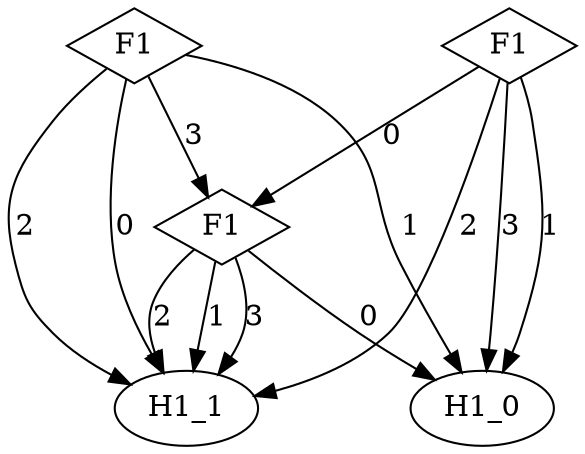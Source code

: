 digraph {
node [label=H1_1,style=""] H1_1
node [label=H1_1,style=""] H1_1
node [label=H1_1,style=""] H1_1
node [label=H1_0,style=""] H1_0
node [label=H1_1,style=""] H1_1
node [label=H1_0,style=""] H1_0
node [label=H1_1,style=""] H1_1
node [label=H1_0,style=""] H1_0
node [label=H1_1,style=""] H1_1
node [label=H1_0,style=""] H1_0
node [label=F1,shape="diamond",style=""] 2
node [label=F1,shape="diamond",style=""] 1
node [label=F1,shape="diamond",style=""] 0

2 -> H1_1 [label="3"]
2 -> H1_1 [label="2"]
2 -> H1_1 [label="1"]
2 -> H1_0 [label="0"]
1 -> 2 [label="3"]
1 -> H1_1 [label="2"]
1 -> H1_0 [label="1"]
1 -> H1_1 [label="0"]
0 -> H1_0 [label="3"]
0 -> H1_1 [label="2"]
0 -> H1_0 [label="1"]
0 -> 2 [label="0"]
}